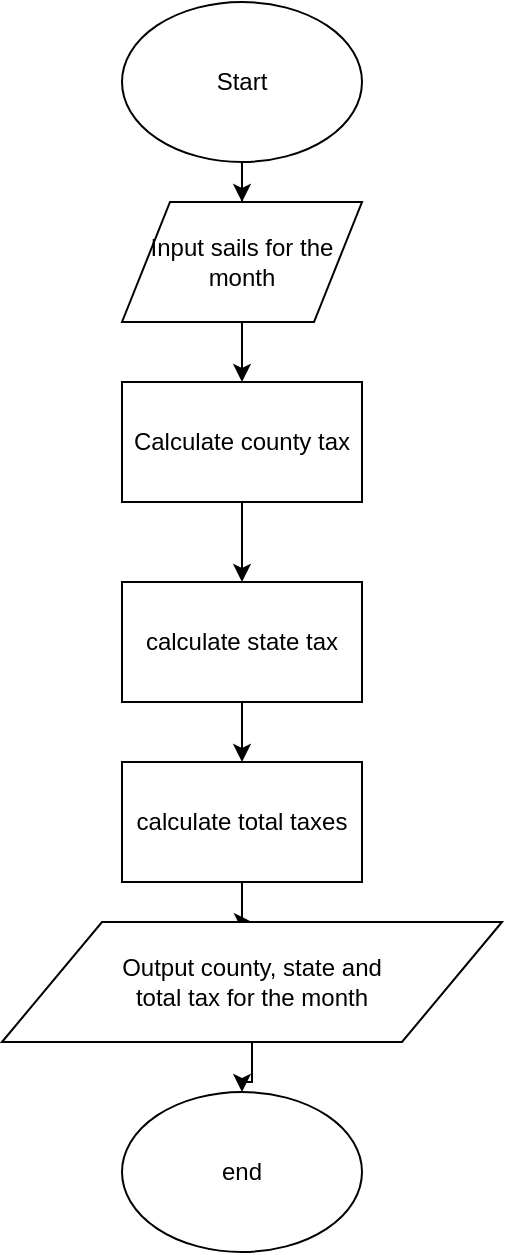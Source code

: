 <mxfile version="13.0.3" type="device"><diagram id="C5RBs43oDa-KdzZeNtuy" name="Page-1"><mxGraphModel dx="1038" dy="647" grid="1" gridSize="10" guides="1" tooltips="1" connect="1" arrows="1" fold="1" page="1" pageScale="1" pageWidth="827" pageHeight="1169" math="0" shadow="0"><root><mxCell id="WIyWlLk6GJQsqaUBKTNV-0"/><mxCell id="WIyWlLk6GJQsqaUBKTNV-1" parent="WIyWlLk6GJQsqaUBKTNV-0"/><mxCell id="DL73jwch1ZlNQHKxvG0l-10" style="edgeStyle=orthogonalEdgeStyle;rounded=0;orthogonalLoop=1;jettySize=auto;html=1;entryX=0.5;entryY=0;entryDx=0;entryDy=0;" edge="1" parent="WIyWlLk6GJQsqaUBKTNV-1" source="DL73jwch1ZlNQHKxvG0l-0" target="DL73jwch1ZlNQHKxvG0l-2"><mxGeometry relative="1" as="geometry"/></mxCell><mxCell id="DL73jwch1ZlNQHKxvG0l-0" value="calculate state tax" style="rounded=0;whiteSpace=wrap;html=1;" vertex="1" parent="WIyWlLk6GJQsqaUBKTNV-1"><mxGeometry x="160" y="290" width="120" height="60" as="geometry"/></mxCell><mxCell id="DL73jwch1ZlNQHKxvG0l-9" style="edgeStyle=orthogonalEdgeStyle;rounded=0;orthogonalLoop=1;jettySize=auto;html=1;entryX=0.5;entryY=0;entryDx=0;entryDy=0;" edge="1" parent="WIyWlLk6GJQsqaUBKTNV-1" source="DL73jwch1ZlNQHKxvG0l-1" target="DL73jwch1ZlNQHKxvG0l-0"><mxGeometry relative="1" as="geometry"/></mxCell><mxCell id="DL73jwch1ZlNQHKxvG0l-1" value="Calculate county tax" style="rounded=0;whiteSpace=wrap;html=1;" vertex="1" parent="WIyWlLk6GJQsqaUBKTNV-1"><mxGeometry x="160" y="190" width="120" height="60" as="geometry"/></mxCell><mxCell id="DL73jwch1ZlNQHKxvG0l-11" style="edgeStyle=orthogonalEdgeStyle;rounded=0;orthogonalLoop=1;jettySize=auto;html=1;entryX=0.5;entryY=0;entryDx=0;entryDy=0;" edge="1" parent="WIyWlLk6GJQsqaUBKTNV-1" source="DL73jwch1ZlNQHKxvG0l-2" target="DL73jwch1ZlNQHKxvG0l-4"><mxGeometry relative="1" as="geometry"/></mxCell><mxCell id="DL73jwch1ZlNQHKxvG0l-2" value="calculate total taxes" style="rounded=0;whiteSpace=wrap;html=1;" vertex="1" parent="WIyWlLk6GJQsqaUBKTNV-1"><mxGeometry x="160" y="380" width="120" height="60" as="geometry"/></mxCell><mxCell id="DL73jwch1ZlNQHKxvG0l-8" style="edgeStyle=orthogonalEdgeStyle;rounded=0;orthogonalLoop=1;jettySize=auto;html=1;entryX=0.5;entryY=0;entryDx=0;entryDy=0;" edge="1" parent="WIyWlLk6GJQsqaUBKTNV-1" source="DL73jwch1ZlNQHKxvG0l-3" target="DL73jwch1ZlNQHKxvG0l-1"><mxGeometry relative="1" as="geometry"/></mxCell><mxCell id="DL73jwch1ZlNQHKxvG0l-3" value="Input sails for the month" style="shape=parallelogram;perimeter=parallelogramPerimeter;whiteSpace=wrap;html=1;" vertex="1" parent="WIyWlLk6GJQsqaUBKTNV-1"><mxGeometry x="160" y="100" width="120" height="60" as="geometry"/></mxCell><mxCell id="DL73jwch1ZlNQHKxvG0l-12" style="edgeStyle=orthogonalEdgeStyle;rounded=0;orthogonalLoop=1;jettySize=auto;html=1;entryX=0.5;entryY=0;entryDx=0;entryDy=0;" edge="1" parent="WIyWlLk6GJQsqaUBKTNV-1" source="DL73jwch1ZlNQHKxvG0l-4" target="DL73jwch1ZlNQHKxvG0l-6"><mxGeometry relative="1" as="geometry"/></mxCell><mxCell id="DL73jwch1ZlNQHKxvG0l-4" value="Output county, state and &lt;br&gt;total tax for the month" style="shape=parallelogram;perimeter=parallelogramPerimeter;whiteSpace=wrap;html=1;" vertex="1" parent="WIyWlLk6GJQsqaUBKTNV-1"><mxGeometry x="100" y="460" width="250" height="60" as="geometry"/></mxCell><mxCell id="DL73jwch1ZlNQHKxvG0l-7" style="edgeStyle=orthogonalEdgeStyle;rounded=0;orthogonalLoop=1;jettySize=auto;html=1;entryX=0.5;entryY=0;entryDx=0;entryDy=0;" edge="1" parent="WIyWlLk6GJQsqaUBKTNV-1" source="DL73jwch1ZlNQHKxvG0l-5" target="DL73jwch1ZlNQHKxvG0l-3"><mxGeometry relative="1" as="geometry"/></mxCell><mxCell id="DL73jwch1ZlNQHKxvG0l-5" value="Start" style="ellipse;whiteSpace=wrap;html=1;" vertex="1" parent="WIyWlLk6GJQsqaUBKTNV-1"><mxGeometry x="160" width="120" height="80" as="geometry"/></mxCell><mxCell id="DL73jwch1ZlNQHKxvG0l-6" value="end" style="ellipse;whiteSpace=wrap;html=1;" vertex="1" parent="WIyWlLk6GJQsqaUBKTNV-1"><mxGeometry x="160" y="545" width="120" height="80" as="geometry"/></mxCell></root></mxGraphModel></diagram></mxfile>